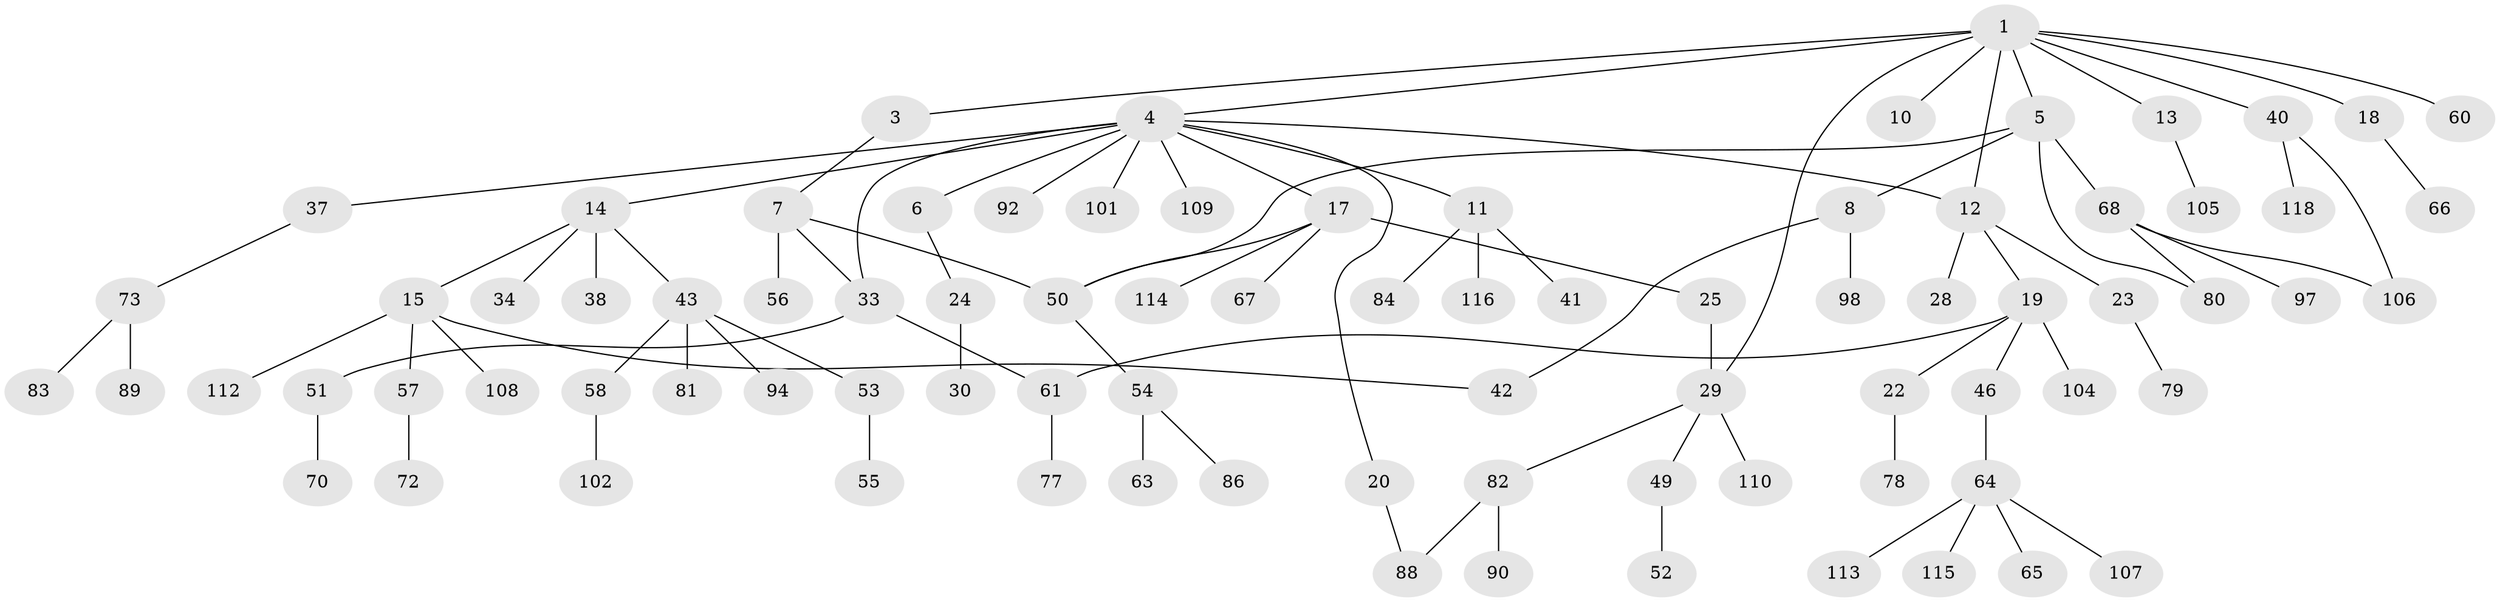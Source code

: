 // Generated by graph-tools (version 1.1) at 2025/23/03/03/25 07:23:34]
// undirected, 85 vertices, 94 edges
graph export_dot {
graph [start="1"]
  node [color=gray90,style=filled];
  1 [super="+2"];
  3;
  4 [super="+9"];
  5;
  6 [super="+117"];
  7 [super="+36"];
  8 [super="+87"];
  10;
  11 [super="+27"];
  12 [super="+16"];
  13 [super="+39"];
  14;
  15 [super="+31"];
  17 [super="+103"];
  18 [super="+21"];
  19 [super="+26"];
  20;
  22;
  23 [super="+35"];
  24 [super="+45"];
  25 [super="+32"];
  28;
  29 [super="+48"];
  30 [super="+96"];
  33 [super="+44"];
  34 [super="+62"];
  37 [super="+91"];
  38;
  40 [super="+69"];
  41;
  42 [super="+111"];
  43 [super="+47"];
  46;
  49 [super="+71"];
  50 [super="+95"];
  51;
  52;
  53;
  54 [super="+74"];
  55;
  56;
  57;
  58 [super="+59"];
  60;
  61 [super="+76"];
  63;
  64 [super="+75"];
  65;
  66;
  67;
  68 [super="+99"];
  70;
  72 [super="+85"];
  73 [super="+93"];
  77;
  78;
  79;
  80 [super="+100"];
  81;
  82;
  83;
  84;
  86;
  88;
  89;
  90;
  92;
  94;
  97;
  98;
  101;
  102;
  104;
  105;
  106;
  107;
  108;
  109;
  110;
  112;
  113;
  114;
  115;
  116;
  118;
  1 -- 3;
  1 -- 5;
  1 -- 29;
  1 -- 40;
  1 -- 60;
  1 -- 18;
  1 -- 4;
  1 -- 10;
  1 -- 13;
  1 -- 12;
  3 -- 7;
  4 -- 6;
  4 -- 12;
  4 -- 20;
  4 -- 33;
  4 -- 37;
  4 -- 92;
  4 -- 109;
  4 -- 17;
  4 -- 101;
  4 -- 11;
  4 -- 14;
  5 -- 8;
  5 -- 68;
  5 -- 80;
  5 -- 50;
  6 -- 24;
  7 -- 50 [weight=2];
  7 -- 56;
  7 -- 33;
  8 -- 42;
  8 -- 98;
  11 -- 84;
  11 -- 41;
  11 -- 116;
  12 -- 28;
  12 -- 19;
  12 -- 23;
  13 -- 105;
  14 -- 15;
  14 -- 34;
  14 -- 38;
  14 -- 43;
  15 -- 57;
  15 -- 108;
  15 -- 112;
  15 -- 42;
  17 -- 25;
  17 -- 67;
  17 -- 114;
  17 -- 50;
  18 -- 66;
  19 -- 22;
  19 -- 61;
  19 -- 104;
  19 -- 46;
  20 -- 88;
  22 -- 78;
  23 -- 79;
  24 -- 30;
  25 -- 29;
  29 -- 49;
  29 -- 82;
  29 -- 110;
  33 -- 51;
  33 -- 61;
  37 -- 73;
  40 -- 118;
  40 -- 106;
  43 -- 53;
  43 -- 81;
  43 -- 58;
  43 -- 94;
  46 -- 64;
  49 -- 52;
  50 -- 54;
  51 -- 70;
  53 -- 55;
  54 -- 63;
  54 -- 86;
  57 -- 72;
  58 -- 102;
  61 -- 77;
  64 -- 65;
  64 -- 113;
  64 -- 107;
  64 -- 115;
  68 -- 97;
  68 -- 106;
  68 -- 80;
  73 -- 83;
  73 -- 89;
  82 -- 88;
  82 -- 90;
}
